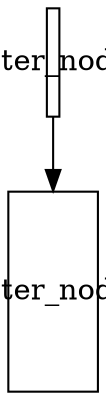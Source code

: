 digraph G {
 cluster_node_1 [shape="rectangle" width="0.597222222222", height="1.33333333333", fixedsize=true, type="node"];
 cluster_node_6 [shape="rectangle" width="0.0833333333333", height="0.722222222222", fixedsize=true, type="node"];
 cluster_node_6 ->  cluster_node_1;
}
